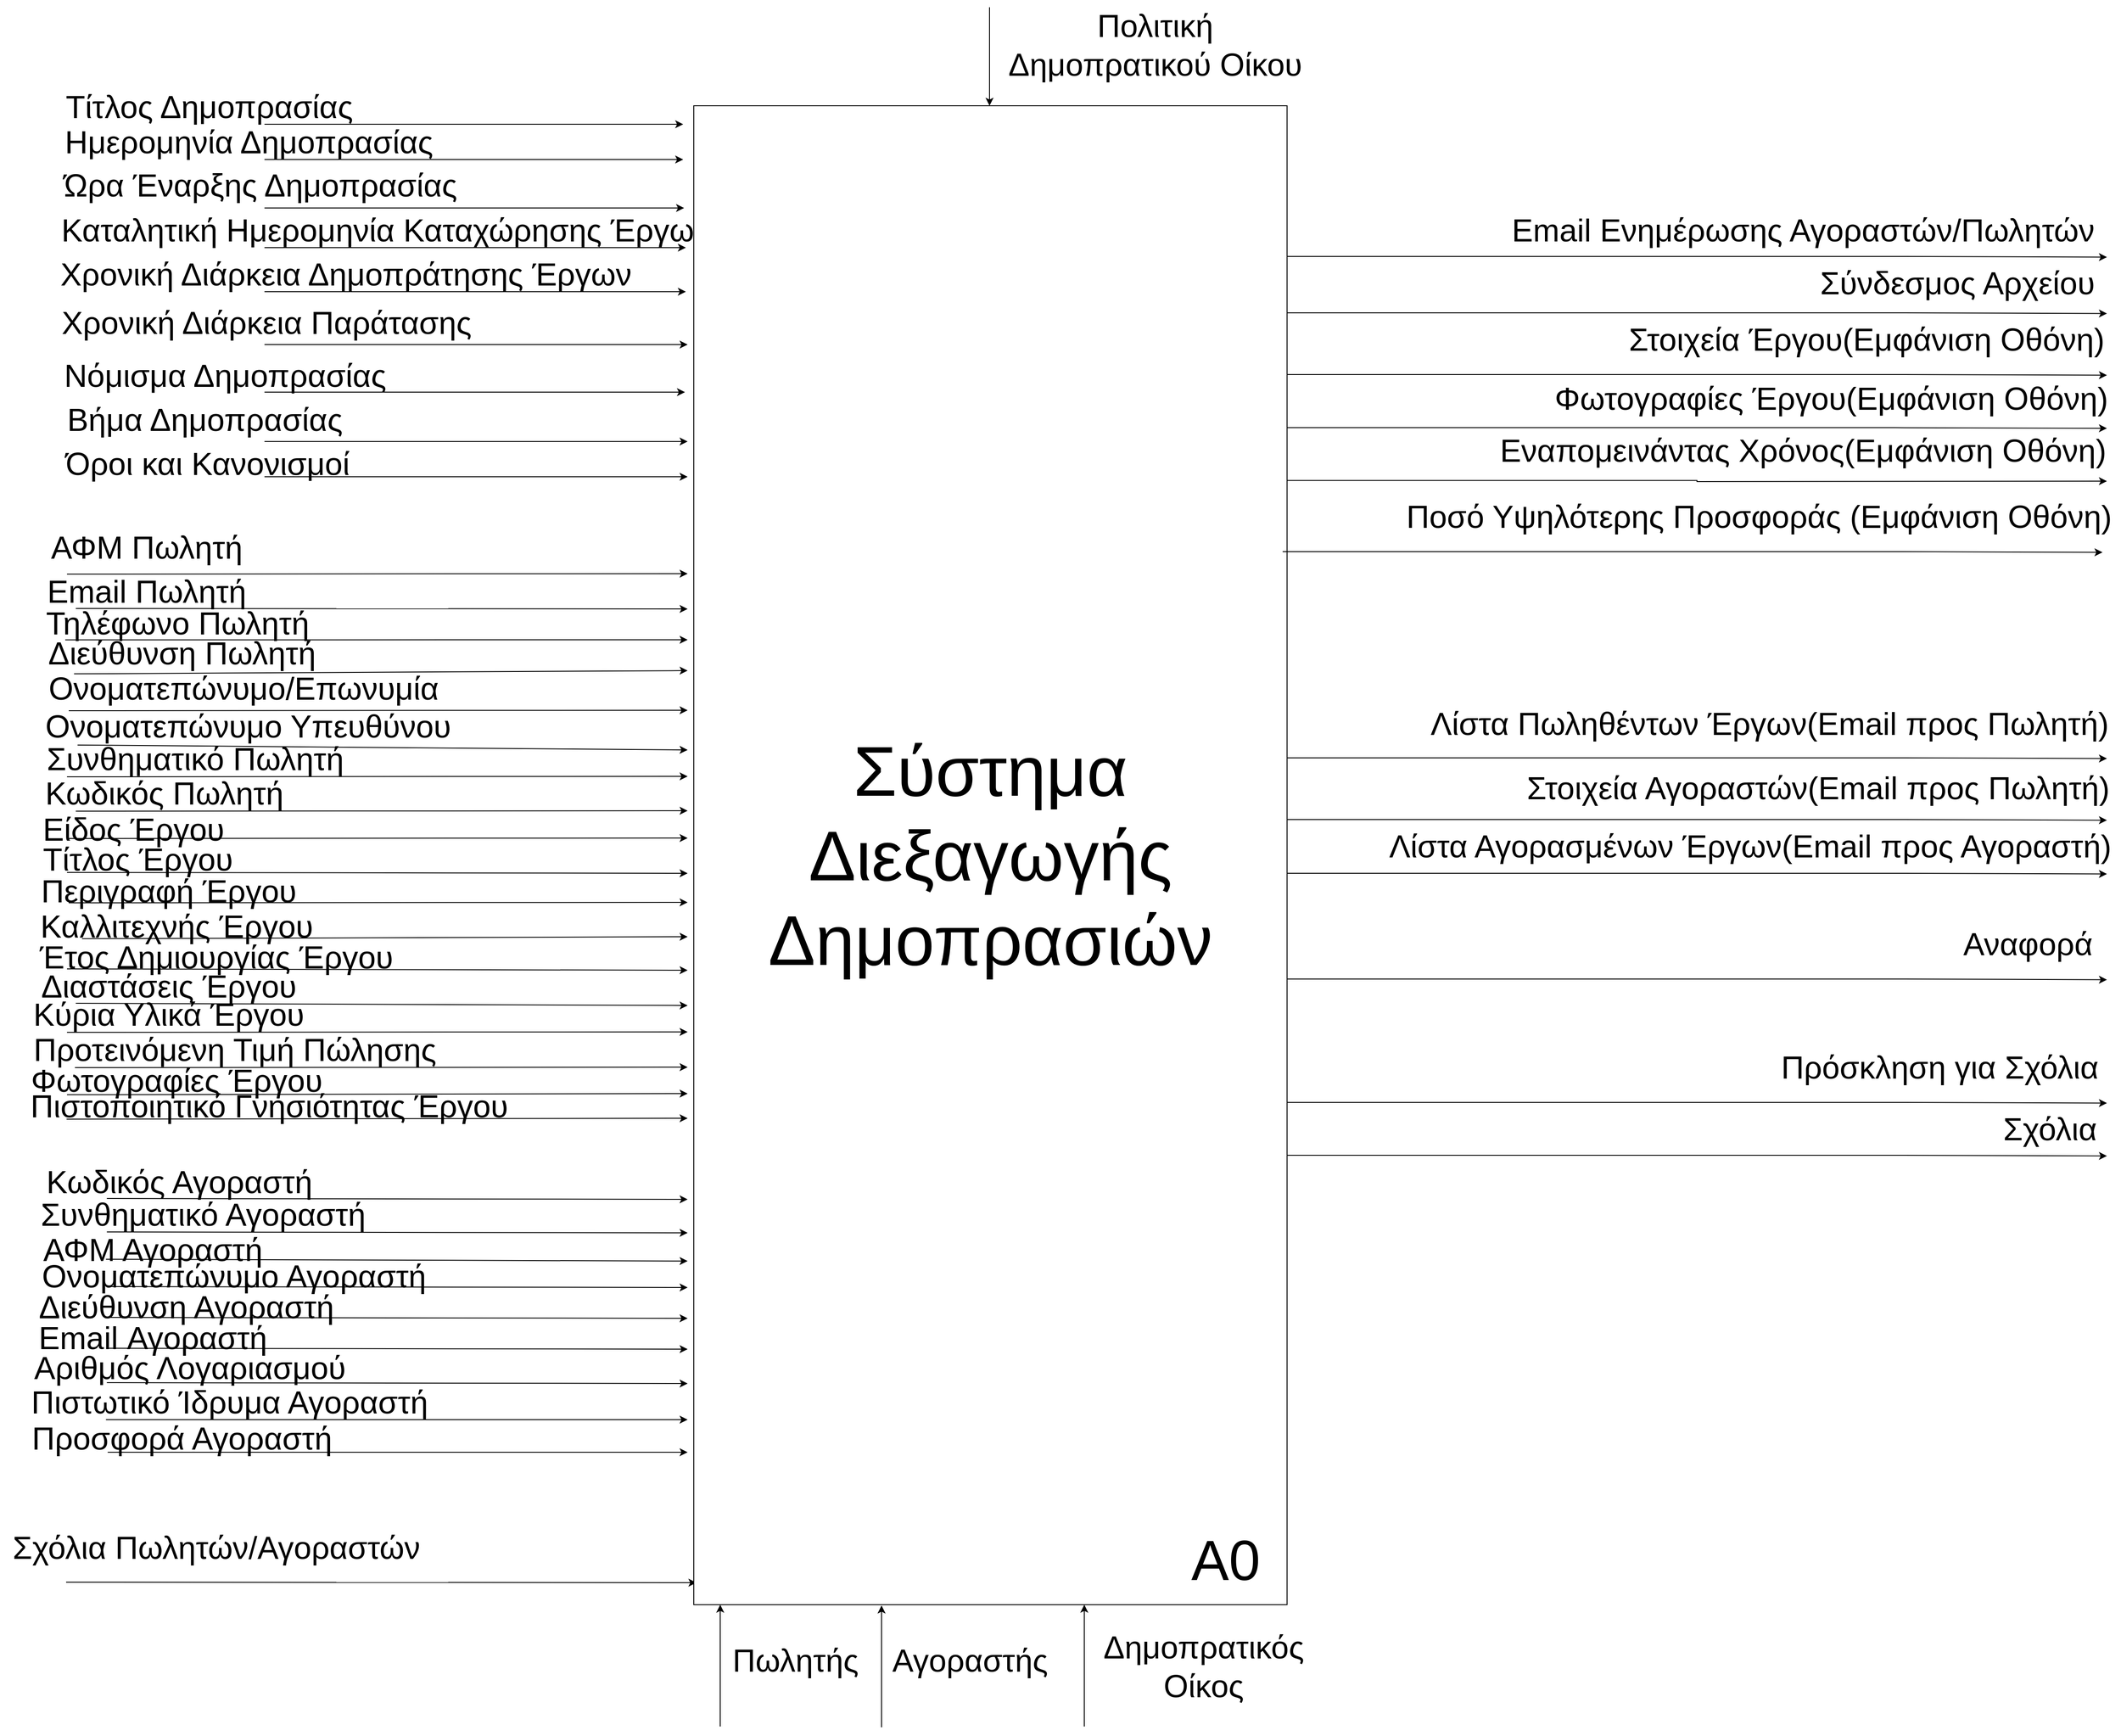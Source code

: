 <mxfile version="20.6.0" type="device"><diagram id="wQLPPwjelH19BQ1wtUkl" name="Page-1"><mxGraphModel dx="4680" dy="2484" grid="1" gridSize="10" guides="1" tooltips="1" connect="1" arrows="1" fold="1" page="1" pageScale="1" pageWidth="1100" pageHeight="850" math="0" shadow="0"><root><mxCell id="0"/><mxCell id="1" parent="0"/><mxCell id="mtGlMGJQey9qbumoVjve-2" value="Τίτλος Δημοπρασίας" style="text;html=1;align=center;verticalAlign=middle;resizable=0;points=[];autosize=1;strokeColor=none;fillColor=none;fontSize=36;" parent="1" vertex="1"><mxGeometry x="-638" y="70" width="350" height="60" as="geometry"/></mxCell><mxCell id="mtGlMGJQey9qbumoVjve-3" value="" style="endArrow=classic;html=1;rounded=0;fontSize=36;entryX=0;entryY=0.089;entryDx=0;entryDy=0;entryPerimeter=0;" parent="1" edge="1"><mxGeometry width="50" height="50" relative="1" as="geometry"><mxPoint x="-400" y="120" as="sourcePoint"/><mxPoint x="75" y="120.05" as="targetPoint"/></mxGeometry></mxCell><mxCell id="mtGlMGJQey9qbumoVjve-5" value="Ημερομηνία Δημοπρασίας" style="text;html=1;align=center;verticalAlign=middle;resizable=0;points=[];autosize=1;strokeColor=none;fillColor=none;fontSize=36;" parent="1" vertex="1"><mxGeometry x="-638" y="110" width="440" height="60" as="geometry"/></mxCell><mxCell id="mtGlMGJQey9qbumoVjve-6" value="" style="endArrow=classic;html=1;rounded=0;fontSize=36;entryX=0;entryY=0.089;entryDx=0;entryDy=0;entryPerimeter=0;" parent="1" edge="1"><mxGeometry width="50" height="50" relative="1" as="geometry"><mxPoint x="-400" y="160" as="sourcePoint"/><mxPoint x="75" y="160.05" as="targetPoint"/></mxGeometry></mxCell><mxCell id="mtGlMGJQey9qbumoVjve-7" value="Ώρα Έναρξης Δημοπρασίας" style="text;html=1;align=center;verticalAlign=middle;resizable=0;points=[];autosize=1;strokeColor=none;fillColor=none;fontSize=36;" parent="1" vertex="1"><mxGeometry x="-640" y="159" width="470" height="60" as="geometry"/></mxCell><mxCell id="mtGlMGJQey9qbumoVjve-8" value="" style="endArrow=classic;html=1;rounded=0;fontSize=36;entryX=0;entryY=0.089;entryDx=0;entryDy=0;entryPerimeter=0;" parent="1" edge="1"><mxGeometry width="50" height="50" relative="1" as="geometry"><mxPoint x="-400" y="215" as="sourcePoint"/><mxPoint x="76" y="215.05" as="targetPoint"/></mxGeometry></mxCell><mxCell id="mtGlMGJQey9qbumoVjve-9" value="Καταλητική Ημερομηνία Καταχώρησης Έργων" style="text;html=1;align=center;verticalAlign=middle;resizable=0;points=[];autosize=1;strokeColor=none;fillColor=none;fontSize=36;" parent="1" vertex="1"><mxGeometry x="-643" y="210" width="760" height="60" as="geometry"/></mxCell><mxCell id="mtGlMGJQey9qbumoVjve-10" value="" style="endArrow=classic;html=1;rounded=0;fontSize=36;entryX=0;entryY=0.089;entryDx=0;entryDy=0;entryPerimeter=0;" parent="1" edge="1"><mxGeometry width="50" height="50" relative="1" as="geometry"><mxPoint x="-400" y="260" as="sourcePoint"/><mxPoint x="78" y="260.05" as="targetPoint"/></mxGeometry></mxCell><mxCell id="mtGlMGJQey9qbumoVjve-11" value="Χρονική Διάρκεια Δημοπράτησης Έργων" style="text;html=1;align=center;verticalAlign=middle;resizable=0;points=[];autosize=1;strokeColor=none;fillColor=none;fontSize=36;" parent="1" vertex="1"><mxGeometry x="-643" y="260" width="670" height="60" as="geometry"/></mxCell><mxCell id="mtGlMGJQey9qbumoVjve-12" value="" style="endArrow=classic;html=1;rounded=0;fontSize=36;entryX=0;entryY=0.089;entryDx=0;entryDy=0;entryPerimeter=0;" parent="1" edge="1"><mxGeometry width="50" height="50" relative="1" as="geometry"><mxPoint x="-400" y="310" as="sourcePoint"/><mxPoint x="78" y="310.05" as="targetPoint"/></mxGeometry></mxCell><mxCell id="mtGlMGJQey9qbumoVjve-15" value="Χρονική Διάρκεια Παράτασης" style="text;html=1;align=center;verticalAlign=middle;resizable=0;points=[];autosize=1;strokeColor=none;fillColor=none;fontSize=36;" parent="1" vertex="1"><mxGeometry x="-643" y="315" width="490" height="60" as="geometry"/></mxCell><mxCell id="mtGlMGJQey9qbumoVjve-16" value="" style="endArrow=classic;html=1;rounded=0;fontSize=36;entryX=0;entryY=0.089;entryDx=0;entryDy=0;entryPerimeter=0;" parent="1" edge="1"><mxGeometry width="50" height="50" relative="1" as="geometry"><mxPoint x="-400" y="370" as="sourcePoint"/><mxPoint x="80" y="370.05" as="targetPoint"/></mxGeometry></mxCell><mxCell id="mtGlMGJQey9qbumoVjve-17" value="Νόμισμα Δημοπρασίας" style="text;html=1;align=center;verticalAlign=middle;resizable=0;points=[];autosize=1;strokeColor=none;fillColor=none;fontSize=36;" parent="1" vertex="1"><mxGeometry x="-640" y="375" width="390" height="60" as="geometry"/></mxCell><mxCell id="mtGlMGJQey9qbumoVjve-18" value="" style="endArrow=classic;html=1;rounded=0;fontSize=36;entryX=0;entryY=0.089;entryDx=0;entryDy=0;entryPerimeter=0;" parent="1" edge="1"><mxGeometry width="50" height="50" relative="1" as="geometry"><mxPoint x="-400" y="424" as="sourcePoint"/><mxPoint x="77.0" y="424.05" as="targetPoint"/></mxGeometry></mxCell><mxCell id="mtGlMGJQey9qbumoVjve-19" value="Βήμα Δημοπρασίας" style="text;html=1;align=center;verticalAlign=middle;resizable=0;points=[];autosize=1;strokeColor=none;fillColor=none;fontSize=36;" parent="1" vertex="1"><mxGeometry x="-638" y="425" width="340" height="60" as="geometry"/></mxCell><mxCell id="mtGlMGJQey9qbumoVjve-20" value="" style="endArrow=classic;html=1;rounded=0;fontSize=36;entryX=0;entryY=0.089;entryDx=0;entryDy=0;entryPerimeter=0;" parent="1" edge="1"><mxGeometry width="50" height="50" relative="1" as="geometry"><mxPoint x="-400" y="480" as="sourcePoint"/><mxPoint x="80.0" y="480.05" as="targetPoint"/></mxGeometry></mxCell><mxCell id="mtGlMGJQey9qbumoVjve-21" value="Όροι και Κανονισμοί" style="text;html=1;align=center;verticalAlign=middle;resizable=0;points=[];autosize=1;strokeColor=none;fillColor=none;fontSize=36;" parent="1" vertex="1"><mxGeometry x="-640" y="475" width="350" height="60" as="geometry"/></mxCell><mxCell id="mtGlMGJQey9qbumoVjve-22" value="" style="endArrow=classic;html=1;rounded=0;fontSize=36;entryX=0;entryY=0.089;entryDx=0;entryDy=0;entryPerimeter=0;" parent="1" edge="1"><mxGeometry width="50" height="50" relative="1" as="geometry"><mxPoint x="-400" y="520" as="sourcePoint"/><mxPoint x="80.0" y="520.05" as="targetPoint"/></mxGeometry></mxCell><mxCell id="mtGlMGJQey9qbumoVjve-26" value="Email Ενημέρωσης Αγοραστών/Πωλητών" style="text;html=1;align=center;verticalAlign=middle;resizable=0;points=[];autosize=1;strokeColor=none;fillColor=none;fontSize=36;" parent="1" vertex="1"><mxGeometry x="1005" y="210" width="680" height="60" as="geometry"/></mxCell><mxCell id="mtGlMGJQey9qbumoVjve-38" value="Κωδικός Αγοραστή" style="text;html=1;align=center;verticalAlign=middle;resizable=0;points=[];autosize=1;strokeColor=none;fillColor=none;fontSize=36;" parent="1" vertex="1"><mxGeometry x="-662" y="1290" width="330" height="60" as="geometry"/></mxCell><mxCell id="mtGlMGJQey9qbumoVjve-39" value="" style="endArrow=classic;html=1;rounded=0;fontSize=36;" parent="1" edge="1"><mxGeometry width="50" height="50" relative="1" as="geometry"><mxPoint x="-578.8" y="1339" as="sourcePoint"/><mxPoint x="80" y="1340" as="targetPoint"/></mxGeometry></mxCell><mxCell id="mtGlMGJQey9qbumoVjve-40" value="Συνθηματικό Αγοραστή" style="text;html=1;align=center;verticalAlign=middle;resizable=0;points=[];autosize=1;strokeColor=none;fillColor=none;fontSize=36;" parent="1" vertex="1"><mxGeometry x="-665" y="1327" width="390" height="60" as="geometry"/></mxCell><mxCell id="mtGlMGJQey9qbumoVjve-42" value="ΑΦΜ Αγοραστή" style="text;html=1;align=center;verticalAlign=middle;resizable=0;points=[];autosize=1;strokeColor=none;fillColor=none;fontSize=36;" parent="1" vertex="1"><mxGeometry x="-662" y="1367" width="270" height="60" as="geometry"/></mxCell><mxCell id="mtGlMGJQey9qbumoVjve-58" value="Στοιχεία Έργου(Εμφάνιση Οθόνη)" style="text;html=1;align=center;verticalAlign=middle;resizable=0;points=[];autosize=1;strokeColor=none;fillColor=none;fontSize=36;" parent="1" vertex="1"><mxGeometry x="1137" y="334.0" width="560" height="60" as="geometry"/></mxCell><mxCell id="mtGlMGJQey9qbumoVjve-59" value="Φωτογραφίες Έργου(Εμφάνιση Οθόνη)" style="text;html=1;align=center;verticalAlign=middle;resizable=0;points=[];autosize=1;strokeColor=none;fillColor=none;fontSize=36;" parent="1" vertex="1"><mxGeometry x="1052" y="401.0" width="650" height="60" as="geometry"/></mxCell><mxCell id="mtGlMGJQey9qbumoVjve-60" value="Εναπομεινάντας Χρόνος(Εμφάνιση Οθόνη)" style="text;html=1;align=center;verticalAlign=middle;resizable=0;points=[];autosize=1;strokeColor=none;fillColor=none;fontSize=36;" parent="1" vertex="1"><mxGeometry x="990" y="460" width="710" height="60" as="geometry"/></mxCell><mxCell id="mtGlMGJQey9qbumoVjve-78" value="Email Πωλητή" style="text;html=1;align=center;verticalAlign=middle;resizable=0;points=[];autosize=1;strokeColor=none;fillColor=none;fontSize=36;" parent="1" vertex="1"><mxGeometry x="-659" y="620" width="250" height="60" as="geometry"/></mxCell><mxCell id="mtGlMGJQey9qbumoVjve-79" value="Τηλέφωνο Πωλητή" style="text;html=1;align=center;verticalAlign=middle;resizable=0;points=[];autosize=1;strokeColor=none;fillColor=none;fontSize=36;" parent="1" vertex="1"><mxGeometry x="-659" y="656" width="320" height="60" as="geometry"/></mxCell><mxCell id="mtGlMGJQey9qbumoVjve-80" value="Διεύθυνση Πωλητή" style="text;html=1;align=center;verticalAlign=middle;resizable=0;points=[];autosize=1;strokeColor=none;fillColor=none;fontSize=36;" parent="1" vertex="1"><mxGeometry x="-659" y="690" width="330" height="60" as="geometry"/></mxCell><mxCell id="mtGlMGJQey9qbumoVjve-86" value="Ονοματεπώνυμο/Επωνυμία" style="text;html=1;align=center;verticalAlign=middle;resizable=0;points=[];autosize=1;strokeColor=none;fillColor=none;fontSize=36;" parent="1" vertex="1"><mxGeometry x="-659" y="730" width="470" height="60" as="geometry"/></mxCell><mxCell id="mtGlMGJQey9qbumoVjve-87" value="Ονοματεπώνυμο Υπευθύνου" style="text;html=1;align=center;verticalAlign=middle;resizable=0;points=[];autosize=1;strokeColor=none;fillColor=none;fontSize=36;" parent="1" vertex="1"><mxGeometry x="-659" y="773" width="480" height="60" as="geometry"/></mxCell><mxCell id="mtGlMGJQey9qbumoVjve-94" value="Είδος Έργου" style="text;html=1;align=center;verticalAlign=middle;resizable=0;points=[];autosize=1;strokeColor=none;fillColor=none;fontSize=36;" parent="1" vertex="1"><mxGeometry x="-664" y="890" width="230" height="60" as="geometry"/></mxCell><mxCell id="mtGlMGJQey9qbumoVjve-96" value="Περιγραφή Έργου" style="text;html=1;align=center;verticalAlign=middle;resizable=0;points=[];autosize=1;strokeColor=none;fillColor=none;fontSize=36;" parent="1" vertex="1"><mxGeometry x="-664" y="960" width="310" height="60" as="geometry"/></mxCell><mxCell id="mtGlMGJQey9qbumoVjve-97" value="Καλλιτεχνής Έργου" style="text;html=1;align=center;verticalAlign=middle;resizable=0;points=[];autosize=1;strokeColor=none;fillColor=none;fontSize=36;" parent="1" vertex="1"><mxGeometry x="-665" y="1000" width="330" height="60" as="geometry"/></mxCell><mxCell id="mtGlMGJQey9qbumoVjve-98" value="Έτος Δημιουργίας Έργου" style="text;html=1;align=center;verticalAlign=middle;resizable=0;points=[];autosize=1;strokeColor=none;fillColor=none;fontSize=36;" parent="1" vertex="1"><mxGeometry x="-665" y="1035" width="420" height="60" as="geometry"/></mxCell><mxCell id="mtGlMGJQey9qbumoVjve-99" value="Διαστάσεις Έργου" style="text;html=1;align=center;verticalAlign=middle;resizable=0;points=[];autosize=1;strokeColor=none;fillColor=none;fontSize=36;" parent="1" vertex="1"><mxGeometry x="-664" y="1068" width="310" height="60" as="geometry"/></mxCell><mxCell id="mtGlMGJQey9qbumoVjve-100" value="Κύρια Υλικά Έργου" style="text;html=1;align=center;verticalAlign=middle;resizable=0;points=[];autosize=1;strokeColor=none;fillColor=none;fontSize=36;" parent="1" vertex="1"><mxGeometry x="-674" y="1100" width="330" height="60" as="geometry"/></mxCell><mxCell id="mtGlMGJQey9qbumoVjve-101" value="Προτεινόμενη Τιμή Πώλησης" style="text;html=1;align=center;verticalAlign=middle;resizable=0;points=[];autosize=1;strokeColor=none;fillColor=none;fontSize=36;" parent="1" vertex="1"><mxGeometry x="-674" y="1140" width="480" height="60" as="geometry"/></mxCell><mxCell id="mtGlMGJQey9qbumoVjve-125" value="Συνθηματικό Πωλητή" style="text;html=1;align=center;verticalAlign=middle;resizable=0;points=[];autosize=1;strokeColor=none;fillColor=none;fontSize=36;" parent="1" vertex="1"><mxGeometry x="-659" y="810" width="360" height="60" as="geometry"/></mxCell><mxCell id="mtGlMGJQey9qbumoVjve-126" value="Κωδικός Πωλητή" style="text;html=1;align=center;verticalAlign=middle;resizable=0;points=[];autosize=1;strokeColor=none;fillColor=none;fontSize=36;" parent="1" vertex="1"><mxGeometry x="-659" y="849" width="290" height="60" as="geometry"/></mxCell><mxCell id="mtGlMGJQey9qbumoVjve-142" value="Φωτογραφίες Έργου" style="text;html=1;align=center;verticalAlign=middle;resizable=0;points=[];autosize=1;strokeColor=none;fillColor=none;fontSize=36;" parent="1" vertex="1"><mxGeometry x="-675" y="1175" width="350" height="60" as="geometry"/></mxCell><mxCell id="O6DW-C5zz1msb1e5mH4t-3" value="&lt;span style=&quot;font-size: 36px;&quot;&gt;Σύνδεσμος Αρχείου&lt;/span&gt;" style="text;html=1;align=center;verticalAlign=middle;resizable=0;points=[];autosize=1;strokeColor=none;fillColor=none;fontSize=36;" parent="1" vertex="1"><mxGeometry x="1350" y="270" width="340" height="60" as="geometry"/></mxCell><mxCell id="O6DW-C5zz1msb1e5mH4t-11" value="&lt;font style=&quot;font-size: 36px;&quot;&gt;Σχόλια Πωλητών/Αγοραστών&lt;/font&gt;" style="text;html=1;align=center;verticalAlign=middle;resizable=0;points=[];autosize=1;strokeColor=none;fillColor=none;fontSize=36;" parent="1" vertex="1"><mxGeometry x="-700" y="1704.5" width="490" height="60" as="geometry"/></mxCell><mxCell id="O6DW-C5zz1msb1e5mH4t-12" value="" style="endArrow=classic;html=1;rounded=0;fontSize=36;" parent="1" edge="1"><mxGeometry width="50" height="50" relative="1" as="geometry"><mxPoint x="-625" y="1774.5" as="sourcePoint"/><mxPoint x="90" y="1775" as="targetPoint"/></mxGeometry></mxCell><mxCell id="O6DW-C5zz1msb1e5mH4t-16" value="Αναφορά" style="text;html=1;align=center;verticalAlign=middle;resizable=0;points=[];autosize=1;strokeColor=none;fillColor=none;fontSize=36;" parent="1" vertex="1"><mxGeometry x="1515.0" y="1020" width="170" height="60" as="geometry"/></mxCell><mxCell id="O6DW-C5zz1msb1e5mH4t-23" value="Λίστα Πωληθέντων Έργων(Email προς Πωλητή)" style="text;html=1;align=center;verticalAlign=middle;resizable=0;points=[];autosize=1;strokeColor=none;fillColor=none;fontSize=36;" parent="1" vertex="1"><mxGeometry x="912" y="770" width="790" height="60" as="geometry"/></mxCell><mxCell id="O6DW-C5zz1msb1e5mH4t-26" value="Λίστα Αγορασμένων Έργων(Email προς Αγοραστή)" style="text;html=1;align=center;verticalAlign=middle;resizable=0;points=[];autosize=1;strokeColor=none;fillColor=none;fontSize=36;" parent="1" vertex="1"><mxGeometry x="865" y="909" width="840" height="60" as="geometry"/></mxCell><mxCell id="O6DW-C5zz1msb1e5mH4t-28" value="Στοιχεία Αγοραστών(Email προς Πωλητή)" style="text;html=1;align=center;verticalAlign=middle;resizable=0;points=[];autosize=1;strokeColor=none;fillColor=none;fontSize=36;" parent="1" vertex="1"><mxGeometry x="1022" y="843" width="680" height="60" as="geometry"/></mxCell><mxCell id="O6DW-C5zz1msb1e5mH4t-30" value="Πρόσκληση για Σχόλια" style="text;html=1;align=center;verticalAlign=middle;resizable=0;points=[];autosize=1;strokeColor=none;fillColor=none;fontSize=36;" parent="1" vertex="1"><mxGeometry x="1310" y="1160" width="380" height="60" as="geometry"/></mxCell><mxCell id="O6DW-C5zz1msb1e5mH4t-44" value="Πωλητής" style="text;html=1;align=center;verticalAlign=middle;resizable=0;points=[];autosize=1;strokeColor=none;fillColor=none;fontSize=36;" parent="1" vertex="1"><mxGeometry x="117" y="1833.2" width="170" height="60" as="geometry"/></mxCell><mxCell id="O6DW-C5zz1msb1e5mH4t-45" value="" style="endArrow=classic;html=1;rounded=0;fontSize=36;entryX=0.26;entryY=1.004;entryDx=0;entryDy=0;entryPerimeter=0;" parent="1" edge="1"><mxGeometry width="50" height="50" relative="1" as="geometry"><mxPoint x="117" y="1938.2" as="sourcePoint"/><mxPoint x="117" y="1800.0" as="targetPoint"/></mxGeometry></mxCell><mxCell id="O6DW-C5zz1msb1e5mH4t-46" value="Αγοραστής" style="text;html=1;align=center;verticalAlign=middle;resizable=0;points=[];autosize=1;strokeColor=none;fillColor=none;fontSize=36;" parent="1" vertex="1"><mxGeometry x="300" y="1833.2" width="200" height="60" as="geometry"/></mxCell><mxCell id="O6DW-C5zz1msb1e5mH4t-47" value="" style="endArrow=classic;html=1;rounded=0;fontSize=36;entryX=0.26;entryY=1.004;entryDx=0;entryDy=0;entryPerimeter=0;" parent="1" edge="1"><mxGeometry width="50" height="50" relative="1" as="geometry"><mxPoint x="300" y="1939.1" as="sourcePoint"/><mxPoint x="300" y="1800.9" as="targetPoint"/></mxGeometry></mxCell><mxCell id="O6DW-C5zz1msb1e5mH4t-48" value="Δημοπρατικός&lt;br style=&quot;font-size: 36px;&quot;&gt;Οίκος" style="text;html=1;align=center;verticalAlign=middle;resizable=0;points=[];autosize=1;strokeColor=none;fillColor=none;fontSize=36;" parent="1" vertex="1"><mxGeometry x="540" y="1820" width="250" height="100" as="geometry"/></mxCell><mxCell id="O6DW-C5zz1msb1e5mH4t-49" value="" style="endArrow=classic;html=1;rounded=0;fontSize=36;entryX=0.26;entryY=1.004;entryDx=0;entryDy=0;entryPerimeter=0;" parent="1" edge="1"><mxGeometry width="50" height="50" relative="1" as="geometry"><mxPoint x="530" y="1938.2" as="sourcePoint"/><mxPoint x="530" y="1800" as="targetPoint"/></mxGeometry></mxCell><mxCell id="ESBUvluz73WgPWkEytyM-3" value="ΑΦΜ Πωλητή" style="text;html=1;align=center;verticalAlign=middle;resizable=0;points=[];autosize=1;strokeColor=none;fillColor=none;fontSize=36;" parent="1" vertex="1"><mxGeometry x="-654" y="570" width="240" height="60" as="geometry"/></mxCell><mxCell id="ESBUvluz73WgPWkEytyM-7" value="" style="endArrow=classic;html=1;rounded=0;fontSize=36;" parent="1" edge="1"><mxGeometry width="50" height="50" relative="1" as="geometry"><mxPoint x="-616" y="743.67" as="sourcePoint"/><mxPoint x="80" y="740" as="targetPoint"/></mxGeometry></mxCell><mxCell id="ESBUvluz73WgPWkEytyM-8" value="" style="endArrow=classic;html=1;rounded=0;fontSize=36;" parent="1" edge="1"><mxGeometry width="50" height="50" relative="1" as="geometry"><mxPoint x="-622" y="785.48" as="sourcePoint"/><mxPoint x="80" y="785" as="targetPoint"/></mxGeometry></mxCell><mxCell id="ESBUvluz73WgPWkEytyM-9" value="" style="endArrow=classic;html=1;rounded=0;fontSize=36;" parent="1" edge="1"><mxGeometry width="50" height="50" relative="1" as="geometry"><mxPoint x="-612" y="824.48" as="sourcePoint"/><mxPoint x="80" y="830" as="targetPoint"/></mxGeometry></mxCell><mxCell id="ESBUvluz73WgPWkEytyM-10" value="" style="endArrow=classic;html=1;rounded=0;fontSize=36;" parent="1" edge="1"><mxGeometry width="50" height="50" relative="1" as="geometry"><mxPoint x="-624" y="860.48" as="sourcePoint"/><mxPoint x="80" y="860" as="targetPoint"/></mxGeometry></mxCell><mxCell id="ESBUvluz73WgPWkEytyM-11" value="" style="endArrow=classic;html=1;rounded=0;fontSize=36;" parent="1" edge="1"><mxGeometry width="50" height="50" relative="1" as="geometry"><mxPoint x="-614" y="899.48" as="sourcePoint"/><mxPoint x="80" y="899" as="targetPoint"/></mxGeometry></mxCell><mxCell id="ESBUvluz73WgPWkEytyM-12" value="" style="endArrow=classic;html=1;rounded=0;fontSize=36;" parent="1" edge="1"><mxGeometry width="50" height="50" relative="1" as="geometry"><mxPoint x="-622" y="930.48" as="sourcePoint"/><mxPoint x="80" y="930" as="targetPoint"/></mxGeometry></mxCell><mxCell id="ESBUvluz73WgPWkEytyM-13" value="" style="endArrow=classic;html=1;rounded=0;fontSize=36;startArrow=none;" parent="1" edge="1"><mxGeometry width="50" height="50" relative="1" as="geometry"><mxPoint x="-624" y="969" as="sourcePoint"/><mxPoint x="80" y="970" as="targetPoint"/></mxGeometry></mxCell><mxCell id="mtGlMGJQey9qbumoVjve-95" value="Τίτλος Έργου" style="text;html=1;align=center;verticalAlign=middle;resizable=0;points=[];autosize=1;strokeColor=none;fillColor=none;fontSize=36;" parent="1" vertex="1"><mxGeometry x="-664" y="924" width="240" height="60" as="geometry"/></mxCell><mxCell id="ESBUvluz73WgPWkEytyM-16" value="" style="endArrow=classic;html=1;rounded=0;fontSize=36;" parent="1" edge="1"><mxGeometry width="50" height="50" relative="1" as="geometry"><mxPoint x="-622" y="1003.48" as="sourcePoint"/><mxPoint x="80" y="1003" as="targetPoint"/></mxGeometry></mxCell><mxCell id="ESBUvluz73WgPWkEytyM-17" value="" style="endArrow=classic;html=1;rounded=0;fontSize=36;startArrow=none;exitX=0.079;exitY=1.032;exitDx=0;exitDy=0;exitPerimeter=0;" parent="1" edge="1"><mxGeometry width="50" height="50" relative="1" as="geometry"><mxPoint x="-606.94" y="1044.28" as="sourcePoint"/><mxPoint x="80" y="1042" as="targetPoint"/></mxGeometry></mxCell><mxCell id="ESBUvluz73WgPWkEytyM-20" value="" style="endArrow=classic;html=1;rounded=0;fontSize=36;" parent="1" edge="1"><mxGeometry width="50" height="50" relative="1" as="geometry"><mxPoint x="-624" y="1078.48" as="sourcePoint"/><mxPoint x="80" y="1080" as="targetPoint"/></mxGeometry></mxCell><mxCell id="ESBUvluz73WgPWkEytyM-21" value="" style="endArrow=classic;html=1;rounded=0;fontSize=36;" parent="1" edge="1"><mxGeometry width="50" height="50" relative="1" as="geometry"><mxPoint x="-614" y="1117.48" as="sourcePoint"/><mxPoint x="80" y="1120" as="targetPoint"/></mxGeometry></mxCell><mxCell id="ESBUvluz73WgPWkEytyM-22" value="" style="endArrow=classic;html=1;rounded=0;fontSize=36;" parent="1" edge="1"><mxGeometry width="50" height="50" relative="1" as="geometry"><mxPoint x="-624" y="1150.48" as="sourcePoint"/><mxPoint x="80" y="1150" as="targetPoint"/></mxGeometry></mxCell><mxCell id="ESBUvluz73WgPWkEytyM-23" value="" style="endArrow=classic;html=1;rounded=0;fontSize=36;" parent="1" edge="1"><mxGeometry width="50" height="50" relative="1" as="geometry"><mxPoint x="-615" y="1190.48" as="sourcePoint"/><mxPoint x="80" y="1190" as="targetPoint"/></mxGeometry></mxCell><mxCell id="ESBUvluz73WgPWkEytyM-24" value="" style="endArrow=classic;html=1;rounded=0;fontSize=36;" parent="1" edge="1"><mxGeometry width="50" height="50" relative="1" as="geometry"><mxPoint x="-624" y="1221.3" as="sourcePoint"/><mxPoint x="80" y="1220" as="targetPoint"/></mxGeometry></mxCell><mxCell id="mtGlMGJQey9qbumoVjve-143" value="Πιστοποιητικό Γνησιότητας Έργου" style="text;html=1;align=center;verticalAlign=middle;resizable=0;points=[];autosize=1;strokeColor=none;fillColor=none;fontSize=36;" parent="1" vertex="1"><mxGeometry x="-680" y="1204" width="570" height="60" as="geometry"/></mxCell><mxCell id="ESBUvluz73WgPWkEytyM-36" value="" style="endArrow=classic;html=1;rounded=0;fontSize=36;" parent="1" edge="1"><mxGeometry width="50" height="50" relative="1" as="geometry"><mxPoint x="-578.8" y="1377" as="sourcePoint"/><mxPoint x="80" y="1378" as="targetPoint"/></mxGeometry></mxCell><mxCell id="ESBUvluz73WgPWkEytyM-37" value="" style="endArrow=classic;html=1;rounded=0;fontSize=36;" parent="1" edge="1"><mxGeometry width="50" height="50" relative="1" as="geometry"><mxPoint x="-579.8" y="1408" as="sourcePoint"/><mxPoint x="80" y="1410" as="targetPoint"/></mxGeometry></mxCell><mxCell id="ESBUvluz73WgPWkEytyM-38" value="" style="endArrow=classic;html=1;rounded=0;fontSize=36;" parent="1" edge="1"><mxGeometry width="50" height="50" relative="1" as="geometry"><mxPoint x="-578.8" y="1439" as="sourcePoint"/><mxPoint x="80" y="1440" as="targetPoint"/></mxGeometry></mxCell><mxCell id="ESBUvluz73WgPWkEytyM-39" value="" style="endArrow=classic;html=1;rounded=0;fontSize=36;" parent="1" edge="1"><mxGeometry width="50" height="50" relative="1" as="geometry"><mxPoint x="-577.8" y="1509" as="sourcePoint"/><mxPoint x="80" y="1510" as="targetPoint"/></mxGeometry></mxCell><mxCell id="ESBUvluz73WgPWkEytyM-40" value="" style="endArrow=classic;html=1;rounded=0;fontSize=36;" parent="1" edge="1"><mxGeometry width="50" height="50" relative="1" as="geometry"><mxPoint x="-578.8" y="1548" as="sourcePoint"/><mxPoint x="80" y="1549" as="targetPoint"/></mxGeometry></mxCell><mxCell id="ESBUvluz73WgPWkEytyM-41" value="" style="endArrow=classic;html=1;rounded=0;fontSize=36;" parent="1" edge="1"><mxGeometry width="50" height="50" relative="1" as="geometry"><mxPoint x="-579.8" y="1590" as="sourcePoint"/><mxPoint x="80" y="1590" as="targetPoint"/></mxGeometry></mxCell><mxCell id="ESBUvluz73WgPWkEytyM-42" value="" style="endArrow=classic;html=1;rounded=0;fontSize=36;" parent="1" edge="1"><mxGeometry width="50" height="50" relative="1" as="geometry"><mxPoint x="-577.8" y="1627" as="sourcePoint"/><mxPoint x="80" y="1627" as="targetPoint"/></mxGeometry></mxCell><mxCell id="ESBUvluz73WgPWkEytyM-43" value="Προσφορά Αγοραστή" style="text;html=1;align=center;verticalAlign=middle;resizable=0;points=[];autosize=1;strokeColor=none;fillColor=none;fontSize=36;" parent="1" vertex="1"><mxGeometry x="-674" y="1581" width="360" height="60" as="geometry"/></mxCell><mxCell id="ESBUvluz73WgPWkEytyM-44" value="Πιστωτικό Ίδρυμα Αγοραστή" style="text;html=1;align=center;verticalAlign=middle;resizable=0;points=[];autosize=1;strokeColor=none;fillColor=none;fontSize=36;" parent="1" vertex="1"><mxGeometry x="-675" y="1540" width="470" height="60" as="geometry"/></mxCell><mxCell id="ESBUvluz73WgPWkEytyM-45" value="Αριθμός Λογαριασμού" style="text;html=1;align=center;verticalAlign=middle;resizable=0;points=[];autosize=1;strokeColor=none;fillColor=none;fontSize=36;" parent="1" vertex="1"><mxGeometry x="-675" y="1501" width="380" height="60" as="geometry"/></mxCell><mxCell id="ESBUvluz73WgPWkEytyM-46" value="Email Αγοραστή" style="text;html=1;align=center;verticalAlign=middle;resizable=0;points=[];autosize=1;strokeColor=none;fillColor=none;fontSize=36;" parent="1" vertex="1"><mxGeometry x="-667" y="1467" width="280" height="60" as="geometry"/></mxCell><mxCell id="ESBUvluz73WgPWkEytyM-47" value="Ονοματεπώνυμο Αγοραστή" style="text;html=1;align=center;verticalAlign=middle;resizable=0;points=[];autosize=1;strokeColor=none;fillColor=none;fontSize=36;" parent="1" vertex="1"><mxGeometry x="-665" y="1397" width="460" height="60" as="geometry"/></mxCell><mxCell id="ESBUvluz73WgPWkEytyM-61" value="" style="endArrow=classic;html=1;rounded=0;fontSize=36;" parent="1" edge="1"><mxGeometry width="50" height="50" relative="1" as="geometry"><mxPoint x="-578.8" y="1474.0" as="sourcePoint"/><mxPoint x="80" y="1475" as="targetPoint"/></mxGeometry></mxCell><mxCell id="ESBUvluz73WgPWkEytyM-62" value="Διεύθυνση Αγοραστή" style="text;html=1;align=center;verticalAlign=middle;resizable=0;points=[];autosize=1;strokeColor=none;fillColor=none;fontSize=36;" parent="1" vertex="1"><mxGeometry x="-669" y="1432" width="360" height="60" as="geometry"/></mxCell><mxCell id="ESBUvluz73WgPWkEytyM-68" value="Σχόλια" style="text;html=1;align=center;verticalAlign=middle;resizable=0;points=[];autosize=1;strokeColor=none;fillColor=none;fontSize=36;" parent="1" vertex="1"><mxGeometry x="1560" y="1230" width="130" height="60" as="geometry"/></mxCell><mxCell id="t5jx1sDyXLUQKP0cq7sg-1" value="" style="endArrow=classic;html=1;rounded=0;fontSize=36;" parent="1" edge="1"><mxGeometry width="50" height="50" relative="1" as="geometry"><mxPoint x="-624.46" y="1248.94" as="sourcePoint"/><mxPoint x="80" y="1248" as="targetPoint"/></mxGeometry></mxCell><mxCell id="RyXgFh4RnLhgjf56rhxu-1" value="" style="endArrow=classic;html=1;rounded=0;fontSize=36;" parent="1" edge="1"><mxGeometry width="50" height="50" relative="1" as="geometry"><mxPoint x="-624" y="630.48" as="sourcePoint"/><mxPoint x="80" y="630" as="targetPoint"/></mxGeometry></mxCell><mxCell id="RyXgFh4RnLhgjf56rhxu-2" value="" style="endArrow=classic;html=1;rounded=0;fontSize=36;" parent="1" edge="1"><mxGeometry width="50" height="50" relative="1" as="geometry"><mxPoint x="-614" y="669.48" as="sourcePoint"/><mxPoint x="80" y="670" as="targetPoint"/></mxGeometry></mxCell><mxCell id="RyXgFh4RnLhgjf56rhxu-3" value="" style="endArrow=classic;html=1;rounded=0;fontSize=36;" parent="1" edge="1"><mxGeometry width="50" height="50" relative="1" as="geometry"><mxPoint x="-626.0" y="705.15" as="sourcePoint"/><mxPoint x="80" y="705" as="targetPoint"/></mxGeometry></mxCell><mxCell id="4ezwuZbhsaeh_6MedVHk-3" style="edgeStyle=orthogonalEdgeStyle;rounded=0;orthogonalLoop=1;jettySize=auto;html=1;exitX=1;exitY=0.25;exitDx=0;exitDy=0;" edge="1" parent="1" source="RyXgFh4RnLhgjf56rhxu-5"><mxGeometry relative="1" as="geometry"><mxPoint x="1690" y="525" as="targetPoint"/></mxGeometry></mxCell><mxCell id="RyXgFh4RnLhgjf56rhxu-5" value="&lt;font style=&quot;font-size: 80px;&quot;&gt;Σύστημα Διεξαγωγής Δημοπρασιών&lt;/font&gt;" style="rounded=0;whiteSpace=wrap;html=1;" parent="1" vertex="1"><mxGeometry x="87" y="99" width="673" height="1701" as="geometry"/></mxCell><mxCell id="ESBUvluz73WgPWkEytyM-65" value="Ποσό Υψηλότερης Προσφοράς (Εμφάνιση Οθόνη)" style="text;html=1;align=center;verticalAlign=middle;resizable=0;points=[];autosize=1;strokeColor=none;fillColor=none;fontSize=36;" parent="1" vertex="1"><mxGeometry x="885" y="535.0" width="820" height="60" as="geometry"/></mxCell><mxCell id="RyXgFh4RnLhgjf56rhxu-7" value="A0" style="text;html=1;align=center;verticalAlign=middle;resizable=0;points=[];autosize=1;strokeColor=none;fillColor=none;fontSize=64;" parent="1" vertex="1"><mxGeometry x="640" y="1704.5" width="100" height="90" as="geometry"/></mxCell><mxCell id="4ezwuZbhsaeh_6MedVHk-5" style="edgeStyle=orthogonalEdgeStyle;rounded=0;orthogonalLoop=1;jettySize=auto;html=1;exitX=1;exitY=0.25;exitDx=0;exitDy=0;" edge="1" parent="1"><mxGeometry relative="1" as="geometry"><mxPoint x="760" y="464.25" as="sourcePoint"/><mxPoint x="1690" y="465" as="targetPoint"/><Array as="points"><mxPoint x="1450" y="465"/><mxPoint x="1450" y="465"/></Array></mxGeometry></mxCell><mxCell id="4ezwuZbhsaeh_6MedVHk-6" style="edgeStyle=orthogonalEdgeStyle;rounded=0;orthogonalLoop=1;jettySize=auto;html=1;exitX=1;exitY=0.25;exitDx=0;exitDy=0;" edge="1" parent="1"><mxGeometry relative="1" as="geometry"><mxPoint x="760" y="404" as="sourcePoint"/><mxPoint x="1690" y="404.75" as="targetPoint"/><Array as="points"><mxPoint x="1450" y="404.75"/><mxPoint x="1450" y="404.75"/></Array></mxGeometry></mxCell><mxCell id="4ezwuZbhsaeh_6MedVHk-7" style="edgeStyle=orthogonalEdgeStyle;rounded=0;orthogonalLoop=1;jettySize=auto;html=1;exitX=1;exitY=0.25;exitDx=0;exitDy=0;" edge="1" parent="1"><mxGeometry relative="1" as="geometry"><mxPoint x="760" y="334" as="sourcePoint"/><mxPoint x="1690" y="334.75" as="targetPoint"/><Array as="points"><mxPoint x="1450" y="334.75"/><mxPoint x="1450" y="334.75"/></Array></mxGeometry></mxCell><mxCell id="4ezwuZbhsaeh_6MedVHk-8" style="edgeStyle=orthogonalEdgeStyle;rounded=0;orthogonalLoop=1;jettySize=auto;html=1;exitX=1;exitY=0.25;exitDx=0;exitDy=0;" edge="1" parent="1"><mxGeometry relative="1" as="geometry"><mxPoint x="760" y="270" as="sourcePoint"/><mxPoint x="1690" y="270.75" as="targetPoint"/><Array as="points"><mxPoint x="1450" y="270.75"/><mxPoint x="1450" y="270.75"/></Array></mxGeometry></mxCell><mxCell id="4ezwuZbhsaeh_6MedVHk-10" style="edgeStyle=orthogonalEdgeStyle;rounded=0;orthogonalLoop=1;jettySize=auto;html=1;exitX=1;exitY=0.25;exitDx=0;exitDy=0;" edge="1" parent="1"><mxGeometry relative="1" as="geometry"><mxPoint x="755" y="605" as="sourcePoint"/><mxPoint x="1685" y="605.75" as="targetPoint"/><Array as="points"><mxPoint x="1445" y="605.75"/><mxPoint x="1445" y="605.75"/></Array></mxGeometry></mxCell><mxCell id="4ezwuZbhsaeh_6MedVHk-11" style="edgeStyle=orthogonalEdgeStyle;rounded=0;orthogonalLoop=1;jettySize=auto;html=1;exitX=1;exitY=0.25;exitDx=0;exitDy=0;" edge="1" parent="1"><mxGeometry relative="1" as="geometry"><mxPoint x="760" y="839" as="sourcePoint"/><mxPoint x="1690" y="839.75" as="targetPoint"/><Array as="points"><mxPoint x="1450" y="839.75"/><mxPoint x="1450" y="839.75"/></Array></mxGeometry></mxCell><mxCell id="4ezwuZbhsaeh_6MedVHk-12" style="edgeStyle=orthogonalEdgeStyle;rounded=0;orthogonalLoop=1;jettySize=auto;html=1;exitX=1;exitY=0.25;exitDx=0;exitDy=0;" edge="1" parent="1"><mxGeometry relative="1" as="geometry"><mxPoint x="760" y="909" as="sourcePoint"/><mxPoint x="1690" y="909.75" as="targetPoint"/><Array as="points"><mxPoint x="1450" y="909.75"/><mxPoint x="1450" y="909.75"/></Array></mxGeometry></mxCell><mxCell id="4ezwuZbhsaeh_6MedVHk-13" style="edgeStyle=orthogonalEdgeStyle;rounded=0;orthogonalLoop=1;jettySize=auto;html=1;exitX=1;exitY=0.25;exitDx=0;exitDy=0;" edge="1" parent="1"><mxGeometry relative="1" as="geometry"><mxPoint x="760" y="970" as="sourcePoint"/><mxPoint x="1690" y="970.75" as="targetPoint"/><Array as="points"><mxPoint x="1450" y="970.75"/><mxPoint x="1450" y="970.75"/></Array></mxGeometry></mxCell><mxCell id="4ezwuZbhsaeh_6MedVHk-14" style="edgeStyle=orthogonalEdgeStyle;rounded=0;orthogonalLoop=1;jettySize=auto;html=1;exitX=1;exitY=0.25;exitDx=0;exitDy=0;" edge="1" parent="1"><mxGeometry relative="1" as="geometry"><mxPoint x="760" y="1090" as="sourcePoint"/><mxPoint x="1690" y="1090.75" as="targetPoint"/><Array as="points"><mxPoint x="1450" y="1090.75"/><mxPoint x="1450" y="1090.75"/></Array></mxGeometry></mxCell><mxCell id="4ezwuZbhsaeh_6MedVHk-15" style="edgeStyle=orthogonalEdgeStyle;rounded=0;orthogonalLoop=1;jettySize=auto;html=1;exitX=1;exitY=0.25;exitDx=0;exitDy=0;" edge="1" parent="1"><mxGeometry relative="1" as="geometry"><mxPoint x="760" y="1230" as="sourcePoint"/><mxPoint x="1690" y="1230.75" as="targetPoint"/><Array as="points"><mxPoint x="1450" y="1230.75"/><mxPoint x="1450" y="1230.75"/></Array></mxGeometry></mxCell><mxCell id="4ezwuZbhsaeh_6MedVHk-16" style="edgeStyle=orthogonalEdgeStyle;rounded=0;orthogonalLoop=1;jettySize=auto;html=1;exitX=1;exitY=0.25;exitDx=0;exitDy=0;" edge="1" parent="1"><mxGeometry relative="1" as="geometry"><mxPoint x="760" y="1290" as="sourcePoint"/><mxPoint x="1690" y="1290.75" as="targetPoint"/><Array as="points"><mxPoint x="1450" y="1290.75"/><mxPoint x="1450" y="1290.75"/></Array></mxGeometry></mxCell><mxCell id="4ezwuZbhsaeh_6MedVHk-19" value="" style="endArrow=classic;html=1;rounded=0;fontSize=36;" edge="1" parent="1"><mxGeometry width="50" height="50" relative="1" as="geometry"><mxPoint x="422.5" y="-12.8" as="sourcePoint"/><mxPoint x="422.5" y="99" as="targetPoint"/></mxGeometry></mxCell><mxCell id="4ezwuZbhsaeh_6MedVHk-20" value="Πολιτική &lt;br&gt;Δημοπρατικού Οίκου" style="text;html=1;align=center;verticalAlign=middle;resizable=0;points=[];autosize=1;strokeColor=none;fillColor=none;fontSize=36;" vertex="1" parent="1"><mxGeometry x="430" y="-20" width="360" height="100" as="geometry"/></mxCell></root></mxGraphModel></diagram></mxfile>